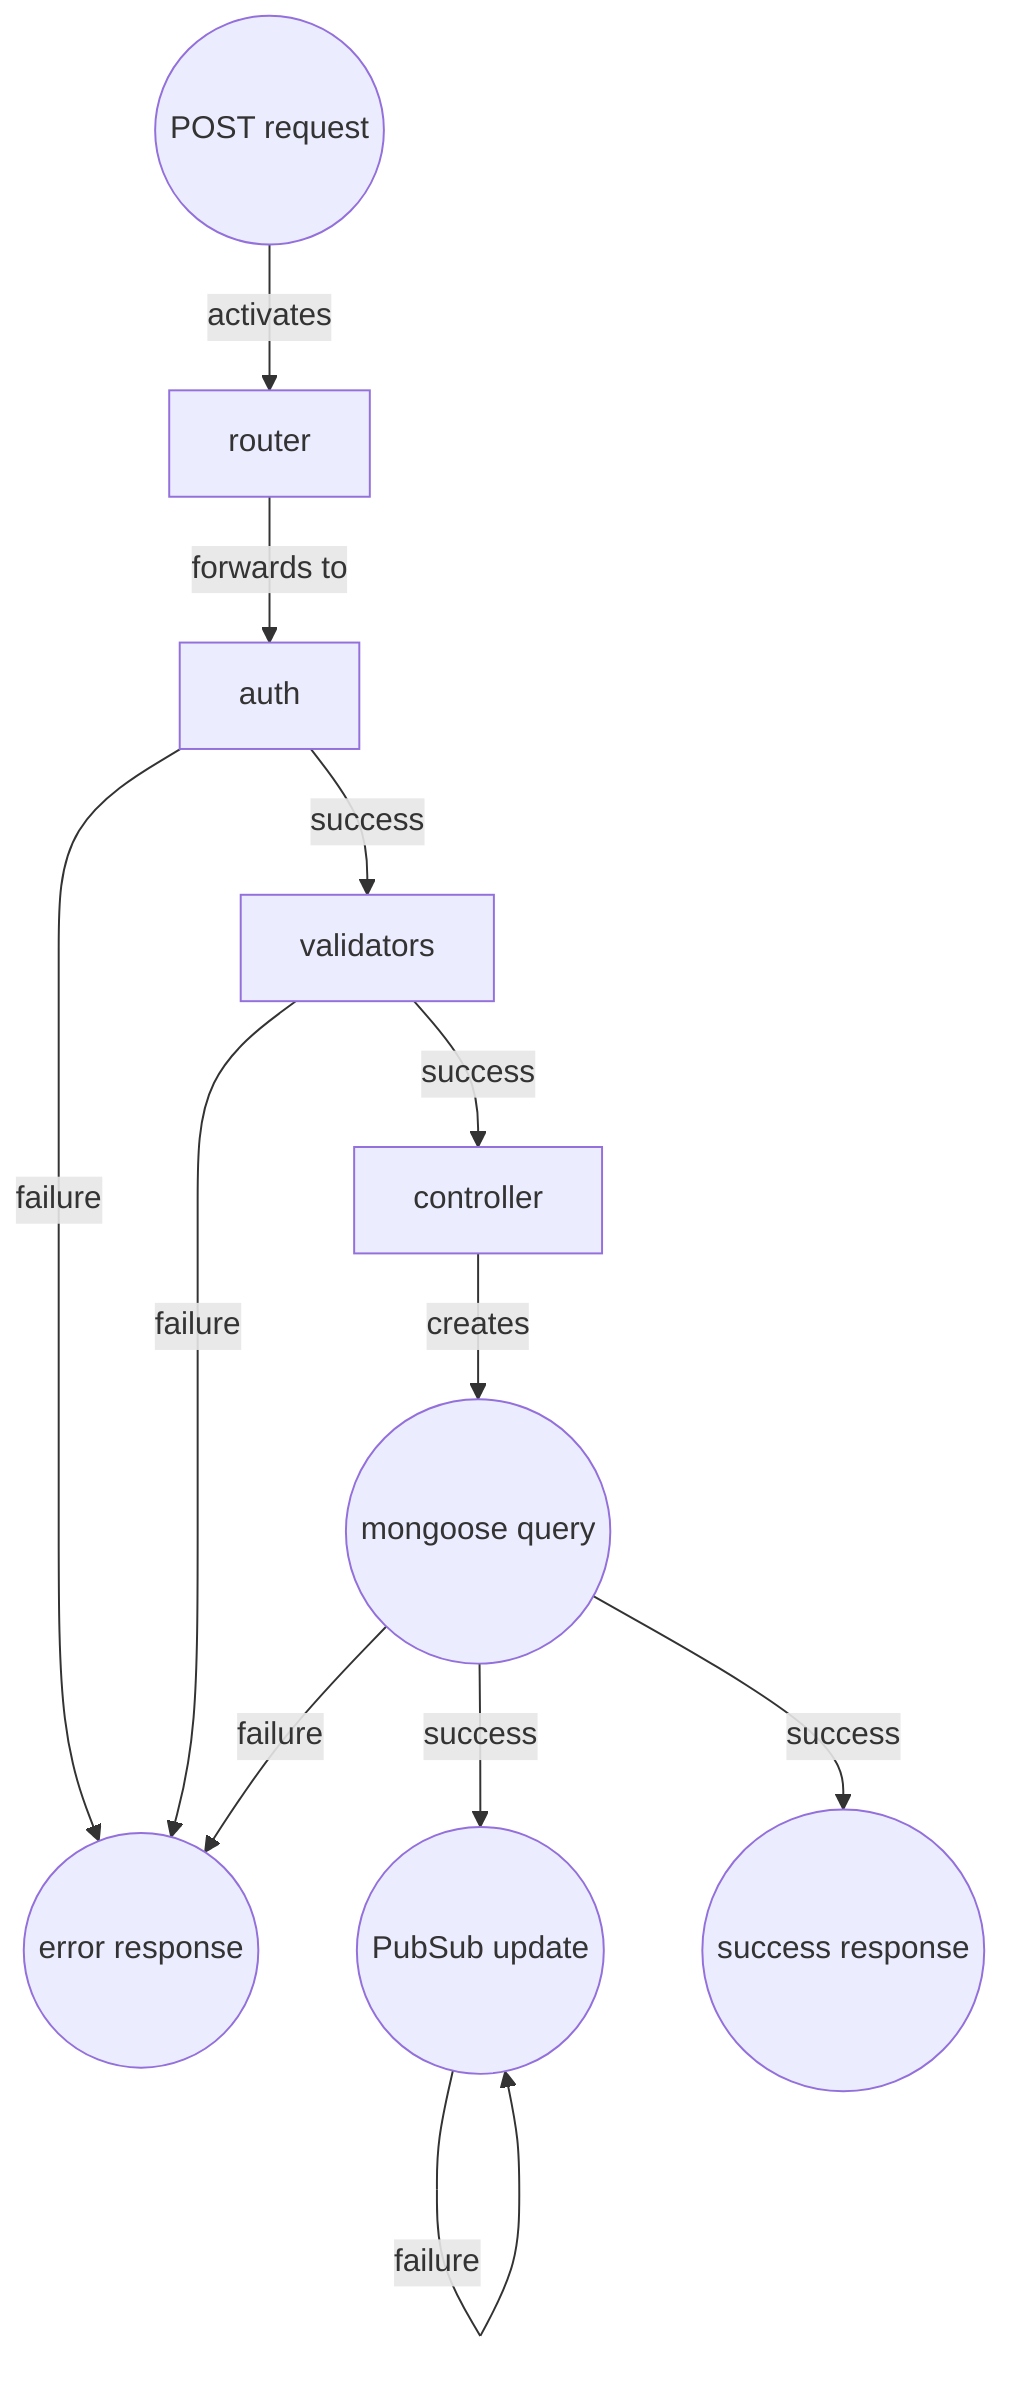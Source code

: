 graph TD;

request((POST request));
request -- activates --> router;
router-- forwards to --> auth;
auth -- success --> validators;
auth -- failure --> error((error response));
validators -- success --> controller;
validators -- failure --> error;
controller -- creates --> db((mongoose query));
db -- success --> pubsub((PubSub update));
db -- success --> success((success response));
db -- failure --> error;
pubsub -- failure --> pubsub;